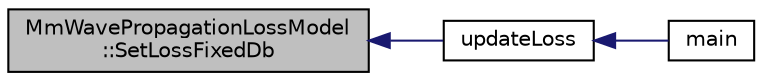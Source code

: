 digraph "MmWavePropagationLossModel::SetLossFixedDb"
{
  edge [fontname="Helvetica",fontsize="10",labelfontname="Helvetica",labelfontsize="10"];
  node [fontname="Helvetica",fontsize="10",shape=record];
  rankdir="LR";
  Node1 [label="MmWavePropagationLossModel\l::SetLossFixedDb",height=0.2,width=0.4,color="black", fillcolor="grey75", style="filled", fontcolor="black"];
  Node1 -> Node2 [dir="back",color="midnightblue",fontsize="10",style="solid"];
  Node2 [label="updateLoss",height=0.2,width=0.4,color="black", fillcolor="white", style="filled",URL="$d0/d5f/mmwave-amc-test2_8cc.html#adfea4867a62217f5e5e9a8ff5e69a5ad"];
  Node2 -> Node3 [dir="back",color="midnightblue",fontsize="10",style="solid"];
  Node3 [label="main",height=0.2,width=0.4,color="black", fillcolor="white", style="filled",URL="$d0/d5f/mmwave-amc-test2_8cc.html#a0ddf1224851353fc92bfbff6f499fa97"];
}
